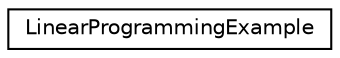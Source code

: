 digraph "Graphical Class Hierarchy"
{
 // LATEX_PDF_SIZE
  edge [fontname="Helvetica",fontsize="10",labelfontname="Helvetica",labelfontsize="10"];
  node [fontname="Helvetica",fontsize="10",shape=record];
  rankdir="LR";
  Node0 [label="LinearProgrammingExample",height=0.2,width=0.4,color="black", fillcolor="white", style="filled",URL="$classLinearProgrammingExample.html",tooltip=" "];
}
